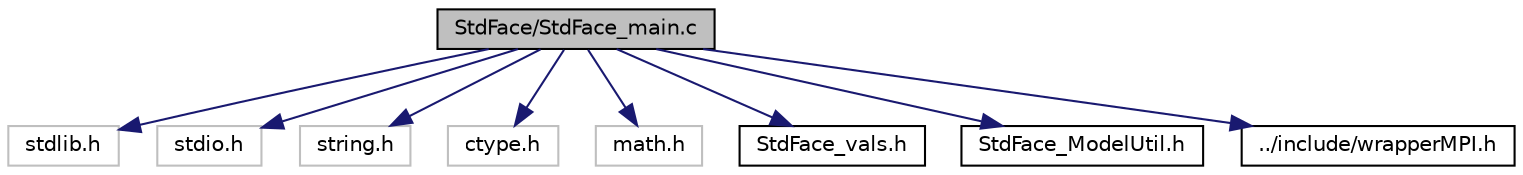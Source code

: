 digraph "StdFace/StdFace_main.c"
{
 // INTERACTIVE_SVG=YES
  edge [fontname="Helvetica",fontsize="10",labelfontname="Helvetica",labelfontsize="10"];
  node [fontname="Helvetica",fontsize="10",shape=record];
  Node1 [label="StdFace/StdFace_main.c",height=0.2,width=0.4,color="black", fillcolor="grey75", style="filled", fontcolor="black"];
  Node1 -> Node2 [color="midnightblue",fontsize="10",style="solid",fontname="Helvetica"];
  Node2 [label="stdlib.h",height=0.2,width=0.4,color="grey75", fillcolor="white", style="filled"];
  Node1 -> Node3 [color="midnightblue",fontsize="10",style="solid",fontname="Helvetica"];
  Node3 [label="stdio.h",height=0.2,width=0.4,color="grey75", fillcolor="white", style="filled"];
  Node1 -> Node4 [color="midnightblue",fontsize="10",style="solid",fontname="Helvetica"];
  Node4 [label="string.h",height=0.2,width=0.4,color="grey75", fillcolor="white", style="filled"];
  Node1 -> Node5 [color="midnightblue",fontsize="10",style="solid",fontname="Helvetica"];
  Node5 [label="ctype.h",height=0.2,width=0.4,color="grey75", fillcolor="white", style="filled"];
  Node1 -> Node6 [color="midnightblue",fontsize="10",style="solid",fontname="Helvetica"];
  Node6 [label="math.h",height=0.2,width=0.4,color="grey75", fillcolor="white", style="filled"];
  Node1 -> Node7 [color="midnightblue",fontsize="10",style="solid",fontname="Helvetica"];
  Node7 [label="StdFace_vals.h",height=0.2,width=0.4,color="black", fillcolor="white", style="filled",URL="$_std_face__vals_8h.html"];
  Node1 -> Node8 [color="midnightblue",fontsize="10",style="solid",fontname="Helvetica"];
  Node8 [label="StdFace_ModelUtil.h",height=0.2,width=0.4,color="black", fillcolor="white", style="filled",URL="$_std_face___model_util_8h.html"];
  Node1 -> Node9 [color="midnightblue",fontsize="10",style="solid",fontname="Helvetica"];
  Node9 [label="../include/wrapperMPI.h",height=0.2,width=0.4,color="black", fillcolor="white", style="filled",URL="$wrapper_m_p_i_8h.html"];
}
